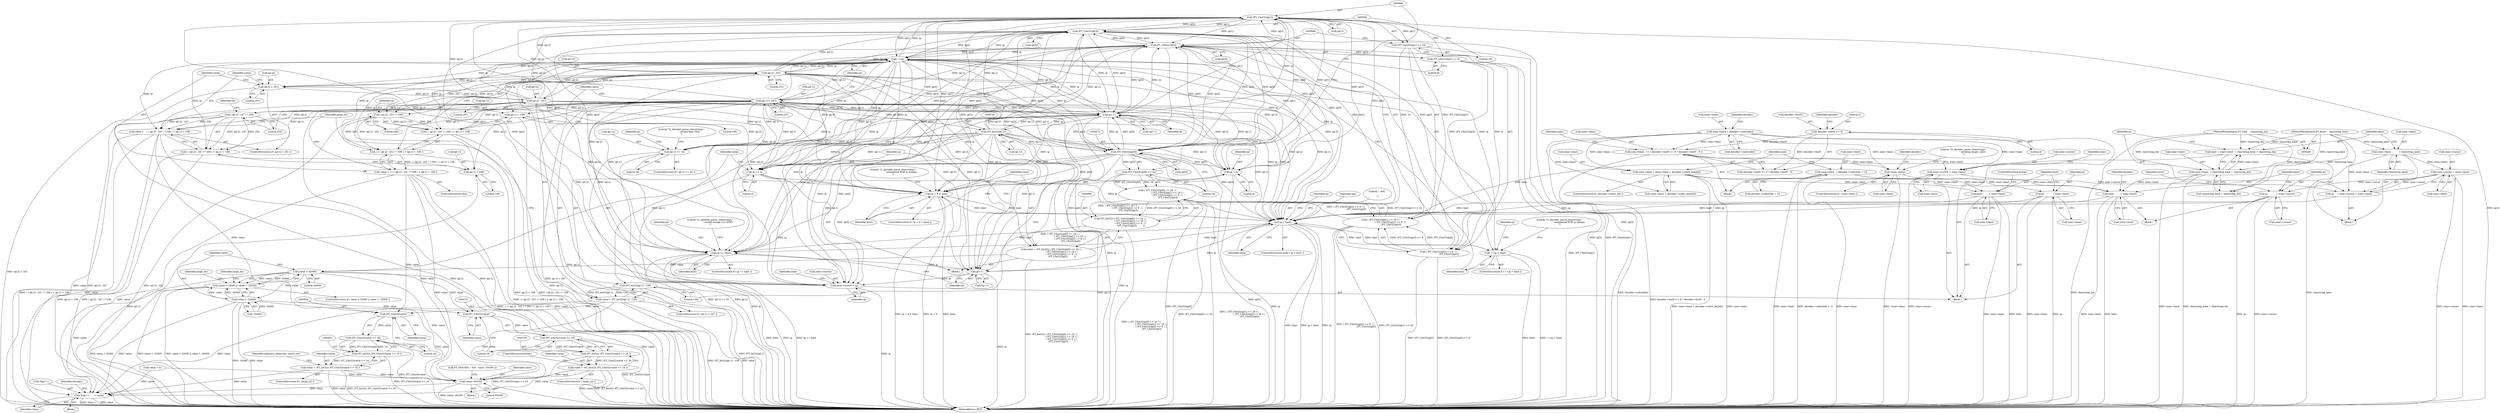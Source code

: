 digraph "0_savannah_f958c48ee431bef8d4d466b40c9cb2d4dbcb7791@array" {
"1000679" [label="(Call,(FT_UInt32)ip[1])"];
"1000693" [label="(Call,(FT_UInt32)ip[3])"];
"1000687" [label="(Call,(FT_UInt32)ip[2])"];
"1000802" [label="(Call,ip[-2] - 251)"];
"1000765" [label="(Call,++ip)"];
"1000679" [label="(Call,(FT_UInt32)ip[1])"];
"1000497" [label="(Call,ip++)"];
"1000783" [label="(Call,ip[-2] - 247)"];
"1000773" [label="(Call,ip[-2] < 251)"];
"1000671" [label="(Call,(FT_UInt32)ip[0])"];
"1000754" [label="(Call,(FT_Int32)ip[-1])"];
"1000745" [label="(Call,ip[-1] < 247)"];
"1000737" [label="(Call,ip[-1] >= 32)"];
"1000453" [label="(Call,ip < limit)"];
"1000596" [label="(Call,ip++)"];
"1000587" [label="(Call,ip >= limit)"];
"1000698" [label="(Call,ip += 4)"];
"1000417" [label="(Call,ip    = zone->cursor = zone->base)"];
"1000419" [label="(Call,zone->cursor = zone->base)"];
"1000403" [label="(Call,zone->base           = charstring_base)"];
"1000262" [label="(MethodParameterIn,FT_Byte*    charstring_base)"];
"1002322" [label="(Call,ip            = zone->base)"];
"1002309" [label="(Call,!zone->base)"];
"1002276" [label="(Call,zone->base  += ( decoder->lenIV >= 0 ? decoder->lenIV : 0 ))"];
"1002281" [label="(Call,decoder->lenIV >= 0)"];
"1002248" [label="(Call,zone->base = decoder->subrs[idx])"];
"1002372" [label="(Call,ip            = zone->cursor)"];
"1002301" [label="(Call,zone->cursor = zone->base)"];
"1000656" [label="(Call,ip + 4 > limit)"];
"1000408" [label="(Call,limit = zone->limit  = charstring_base + charstring_len)"];
"1000410" [label="(Call,zone->limit  = charstring_base + charstring_len)"];
"1000263" [label="(MethodParameterIn,FT_UInt     charstring_len)"];
"1000764" [label="(Call,++ip > limit)"];
"1002377" [label="(Call,limit         = zone->limit)"];
"1002290" [label="(Call,zone->limit  = decoder->subrs[idx + 1])"];
"1002261" [label="(Call,zone->limit = zone->base + decoder->subrs_len[idx])"];
"1002327" [label="(Call,limit         = zone->limit)"];
"1002241" [label="(Call,zone->cursor = ip)"];
"1000657" [label="(Call,ip + 4)"];
"1000670" [label="(Call,(FT_UInt32)ip[0] << 24)"];
"1000669" [label="(Call,( (FT_UInt32)ip[0] << 24 ) |\n                            ( (FT_UInt32)ip[1] << 16 ) |\n                            ( (FT_UInt32)ip[2] << 8  ) |\n                              (FT_UInt32)ip[3])"];
"1000667" [label="(Call,(FT_Int32)( ( (FT_UInt32)ip[0] << 24 ) |\n                            ( (FT_UInt32)ip[1] << 16 ) |\n                            ( (FT_UInt32)ip[2] << 8  ) |\n                              (FT_UInt32)ip[3]         ))"];
"1000665" [label="(Call,value = (FT_Int32)( ( (FT_UInt32)ip[0] << 24 ) |\n                            ( (FT_UInt32)ip[1] << 16 ) |\n                            ( (FT_UInt32)ip[2] << 8  ) |\n                              (FT_UInt32)ip[3]         ))"];
"1000703" [label="(Call,value > 32000)"];
"1000702" [label="(Call,value > 32000 || value < -32000)"];
"1000706" [label="(Call,value < -32000)"];
"1000730" [label="(Call,(FT_UInt32)value)"];
"1000729" [label="(Call,(FT_UInt32)value << 16)"];
"1000727" [label="(Call,(FT_Int32)( (FT_UInt32)value << 16 ))"];
"1000725" [label="(Call,value = (FT_Int32)( (FT_UInt32)value << 16 ))"];
"1000899" [label="(Call,value / 65536)"];
"1000902" [label="(Call,*top++       = value)"];
"1000678" [label="(Call,(FT_UInt32)ip[1] << 16)"];
"1000677" [label="(Call,( (FT_UInt32)ip[1] << 16 ) |\n                            ( (FT_UInt32)ip[2] << 8  ) |\n                              (FT_UInt32)ip[3])"];
"1000686" [label="(Call,(FT_UInt32)ip[2] << 8)"];
"1000685" [label="(Call,( (FT_UInt32)ip[2] << 8  ) |\n                              (FT_UInt32)ip[3])"];
"1000753" [label="(Call,(FT_Int32)ip[-1] - 139)"];
"1000751" [label="(Call,value = (FT_Int32)ip[-1] - 139)"];
"1000823" [label="(Call,(FT_UInt32)value)"];
"1000822" [label="(Call,(FT_UInt32)value << 16)"];
"1000820" [label="(Call,(FT_Int32)( (FT_UInt32)value << 16 ))"];
"1000818" [label="(Call,value = (FT_Int32)( (FT_UInt32)value << 16 ))"];
"1000779" [label="(Call,value =    ( ( ip[-2] - 247 ) * 256 ) + ip[-1] + 108)"];
"1000781" [label="(Call,( ( ip[-2] - 247 ) * 256 ) + ip[-1] + 108)"];
"1000790" [label="(Call,ip[-1] + 108)"];
"1000799" [label="(Call,-( ( ( ip[-2] - 251 ) * 256 ) + ip[-1] + 108 ))"];
"1000797" [label="(Call,value = -( ( ( ip[-2] - 251 ) * 256 ) + ip[-1] + 108 ))"];
"1000800" [label="(Call,( ( ip[-2] - 251 ) * 256 ) + ip[-1] + 108)"];
"1000809" [label="(Call,ip[-1] + 108)"];
"1000782" [label="(Call,( ip[-2] - 247 ) * 256)"];
"1000801" [label="(Call,( ip[-2] - 251 ) * 256)"];
"1002328" [label="(Identifier,limit)"];
"1002292" [label="(Identifier,zone)"];
"1000660" [label="(Identifier,limit)"];
"1002290" [label="(Call,zone->limit  = decoder->subrs[idx + 1])"];
"1000727" [label="(Call,(FT_Int32)( (FT_UInt32)value << 16 ))"];
"1000597" [label="(Identifier,ip)"];
"1000745" [label="(Call,ip[-1] < 247)"];
"1000744" [label="(ControlStructure,if ( ip[-1] < 247 ))"];
"1000420" [label="(Call,zone->cursor)"];
"1000706" [label="(Call,value < -32000)"];
"1000722" [label="(ControlStructure,if ( !large_int ))"];
"1000810" [label="(Call,ip[-1])"];
"1000685" [label="(Call,( (FT_UInt32)ip[2] << 8  ) |\n                              (FT_UInt32)ip[3])"];
"1000264" [label="(Block,)"];
"1000693" [label="(Call,(FT_UInt32)ip[3])"];
"1000780" [label="(Identifier,value)"];
"1000760" [label="(Literal,139)"];
"1000663" [label="(Literal,\"t1_decoder_parse_charstrings:\"\n                     \" unexpected EOF in integer\n\")"];
"1002275" [label="(Block,)"];
"1000754" [label="(Call,(FT_Int32)ip[-1])"];
"1000738" [label="(Call,ip[-1])"];
"1000417" [label="(Call,ip    = zone->cursor = zone->base)"];
"1000815" [label="(ControlStructure,if ( !large_int ))"];
"1000704" [label="(Identifier,value)"];
"1000689" [label="(Call,ip[2])"];
"1000498" [label="(Identifier,ip)"];
"1000782" [label="(Call,( ip[-2] - 247 ) * 256)"];
"1002285" [label="(Literal,0)"];
"1002241" [label="(Call,zone->cursor = ip)"];
"1002373" [label="(Identifier,ip)"];
"1000676" [label="(Literal,24)"];
"1000747" [label="(Identifier,ip)"];
"1000736" [label="(ControlStructure,if ( ip[-1] >= 32 ))"];
"1002374" [label="(Call,zone->cursor)"];
"1000900" [label="(Identifier,value)"];
"1002303" [label="(Identifier,zone)"];
"1000497" [label="(Call,ip++)"];
"1000876" [label="(Block,)"];
"1002329" [label="(Call,zone->limit)"];
"1000901" [label="(Literal,65536)"];
"1000818" [label="(Call,value = (FT_Int32)( (FT_UInt32)value << 16 ))"];
"1000404" [label="(Call,zone->base)"];
"1002249" [label="(Call,zone->base)"];
"1002384" [label="(Identifier,decoder)"];
"1000819" [label="(Identifier,value)"];
"1000751" [label="(Call,value = (FT_Int32)ip[-1] - 139)"];
"1000423" [label="(Call,zone->base)"];
"1000700" [label="(Literal,4)"];
"1000799" [label="(Call,-( ( ( ip[-2] - 251 ) * 256 ) + ip[-1] + 108 ))"];
"1000752" [label="(Identifier,value)"];
"1000679" [label="(Call,(FT_UInt32)ip[1])"];
"1000596" [label="(Call,ip++)"];
"1000732" [label="(Identifier,value)"];
"1000681" [label="(Call,ip[1])"];
"1000496" [label="(Call,*ip++)"];
"1002309" [label="(Call,!zone->base)"];
"1000734" [label="(ControlStructure,break;)"];
"1000669" [label="(Call,( (FT_UInt32)ip[0] << 24 ) |\n                            ( (FT_UInt32)ip[1] << 16 ) |\n                            ( (FT_UInt32)ip[2] << 8  ) |\n                              (FT_UInt32)ip[3])"];
"1000906" [label="(Identifier,value)"];
"1000756" [label="(Call,ip[-1])"];
"1000678" [label="(Call,(FT_UInt32)ip[1] << 16)"];
"1002530" [label="(MethodReturn,RET)"];
"1000671" [label="(Call,(FT_UInt32)ip[0])"];
"1000784" [label="(Call,ip[-2])"];
"1002302" [label="(Call,zone->cursor)"];
"1000592" [label="(Literal,\"t1_decoder_parse_charstrings:\"\n                     \" invalid escape (12+EOF)\n\")"];
"1000770" [label="(Literal,\"t1_decoder_parse_charstrings:\"\n                         \" unexpected EOF in integer\n\")"];
"1000788" [label="(Literal,247)"];
"1000811" [label="(Identifier,ip)"];
"1000726" [label="(Identifier,value)"];
"1000677" [label="(Call,( (FT_UInt32)ip[1] << 16 ) |\n                            ( (FT_UInt32)ip[2] << 8  ) |\n                              (FT_UInt32)ip[3])"];
"1000699" [label="(Identifier,ip)"];
"1000595" [label="(Call,*ip++)"];
"1000418" [label="(Identifier,ip)"];
"1002245" [label="(Identifier,ip)"];
"1000899" [label="(Call,value / 65536)"];
"1000909" [label="(Identifier,decoder)"];
"1002319" [label="(Identifier,decoder)"];
"1000419" [label="(Call,zone->cursor = zone->base)"];
"1000659" [label="(Literal,4)"];
"1000410" [label="(Call,zone->limit  = charstring_base + charstring_len)"];
"1000588" [label="(Identifier,ip)"];
"1000826" [label="(Literal,16)"];
"1002257" [label="(ControlStructure,if ( decoder->subrs_len ))"];
"1000792" [label="(Identifier,ip)"];
"1000692" [label="(Literal,8)"];
"1000764" [label="(Call,++ip > limit)"];
"1000831" [label="(Literal,\"t1_decoder_parse_charstrings:\"\n                     \" invalid byte (%d)\n\")"];
"1000733" [label="(Literal,16)"];
"1000774" [label="(Call,ip[-2])"];
"1000742" [label="(Literal,32)"];
"1000656" [label="(Call,ip + 4 > limit)"];
"1002291" [label="(Call,zone->limit)"];
"1002289" [label="(Literal,0)"];
"1002247" [label="(Identifier,zone)"];
"1000779" [label="(Call,value =    ( ( ip[-2] - 247 ) * 256 ) + ip[-1] + 108)"];
"1000427" [label="(Identifier,error)"];
"1002332" [label="(ControlStructure,break;)"];
"1000586" [label="(ControlStructure,if ( ip >= limit ))"];
"1002282" [label="(Call,decoder->lenIV)"];
"1000655" [label="(ControlStructure,if ( ip + 4 > limit ))"];
"1000705" [label="(Literal,32000)"];
"1000459" [label="(Identifier,top)"];
"1000903" [label="(Call,*top++)"];
"1000263" [label="(MethodParameterIn,FT_UInt     charstring_len)"];
"1002276" [label="(Call,zone->base  += ( decoder->lenIV >= 0 ? decoder->lenIV : 0 ))"];
"1000737" [label="(Call,ip[-1] >= 32)"];
"1002377" [label="(Call,limit         = zone->limit)"];
"1002311" [label="(Identifier,zone)"];
"1000452" [label="(ControlStructure,while ( ip < limit ))"];
"1000803" [label="(Call,ip[-2])"];
"1000409" [label="(Identifier,limit)"];
"1000455" [label="(Identifier,limit)"];
"1000795" [label="(Literal,108)"];
"1002181" [label="(Block,)"];
"1000499" [label="(Block,)"];
"1000902" [label="(Call,*top++       = value)"];
"1000823" [label="(Call,(FT_UInt32)value)"];
"1002262" [label="(Call,zone->limit)"];
"1000750" [label="(Literal,247)"];
"1000411" [label="(Call,zone->limit)"];
"1000730" [label="(Call,(FT_UInt32)value)"];
"1000809" [label="(Call,ip[-1] + 108)"];
"1002322" [label="(Call,ip            = zone->base)"];
"1000796" [label="(ControlStructure,else)"];
"1000695" [label="(Call,ip[3])"];
"1000746" [label="(Call,ip[-1])"];
"1002261" [label="(Call,zone->limit = zone->base + decoder->subrs_len[idx])"];
"1002379" [label="(Call,zone->limit)"];
"1000765" [label="(Call,++ip)"];
"1000790" [label="(Call,ip[-1] + 108)"];
"1000814" [label="(Literal,108)"];
"1001597" [label="(Block,)"];
"1002308" [label="(ControlStructure,if ( !zone->base ))"];
"1000773" [label="(Call,ip[-2] < 251)"];
"1000687" [label="(Call,(FT_UInt32)ip[2])"];
"1000587" [label="(Call,ip >= limit)"];
"1002252" [label="(Call,decoder->subrs[idx])"];
"1000666" [label="(Identifier,value)"];
"1000468" [label="(Call,value = 0)"];
"1000783" [label="(Call,ip[-2] - 247)"];
"1000658" [label="(Identifier,ip)"];
"1000407" [label="(Identifier,charstring_base)"];
"1000808" [label="(Literal,256)"];
"1002242" [label="(Call,zone->cursor)"];
"1000791" [label="(Call,ip[-1])"];
"1002372" [label="(Call,ip            = zone->cursor)"];
"1000667" [label="(Call,(FT_Int32)( ( (FT_UInt32)ip[0] << 24 ) |\n                            ( (FT_UInt32)ip[1] << 16 ) |\n                            ( (FT_UInt32)ip[2] << 8  ) |\n                              (FT_UInt32)ip[3]         ))"];
"1000817" [label="(Identifier,large_int)"];
"1000822" [label="(Call,(FT_UInt32)value << 16)"];
"1002310" [label="(Call,zone->base)"];
"1000665" [label="(Call,value = (FT_Int32)( ( (FT_UInt32)ip[0] << 24 ) |\n                            ( (FT_UInt32)ip[1] << 16 ) |\n                            ( (FT_UInt32)ip[2] << 8  ) |\n                              (FT_UInt32)ip[3]         ))"];
"1000767" [label="(Identifier,limit)"];
"1000725" [label="(Call,value = (FT_Int32)( (FT_UInt32)value << 16 ))"];
"1002323" [label="(Identifier,ip)"];
"1000896" [label="(Call,FT_TRACE4(( \" %d\", value / 65536 )))"];
"1000684" [label="(Literal,16)"];
"1000798" [label="(Identifier,value)"];
"1002327" [label="(Call,limit         = zone->limit)"];
"1002280" [label="(Call,decoder->lenIV >= 0 ? decoder->lenIV : 0)"];
"1000766" [label="(Identifier,ip)"];
"1000262" [label="(MethodParameterIn,FT_Byte*    charstring_base)"];
"1000414" [label="(Call,charstring_base + charstring_len)"];
"1000753" [label="(Call,(FT_Int32)ip[-1] - 139)"];
"1002287" [label="(Identifier,decoder)"];
"1002281" [label="(Call,decoder->lenIV >= 0)"];
"1002518" [label="(Literal,\"..end..\n\n\")"];
"1000801" [label="(Call,( ip[-2] - 251 ) * 256)"];
"1000703" [label="(Call,value > 32000)"];
"1000800" [label="(Call,( ( ip[-2] - 251 ) * 256 ) + ip[-1] + 108)"];
"1000670" [label="(Call,(FT_UInt32)ip[0] << 24)"];
"1000589" [label="(Identifier,limit)"];
"1002248" [label="(Call,zone->base = decoder->subrs[idx])"];
"1000454" [label="(Identifier,ip)"];
"1002265" [label="(Call,zone->base + decoder->subrs_len[idx])"];
"1000724" [label="(Identifier,large_int)"];
"1000897" [label="(Block,)"];
"1000807" [label="(Literal,251)"];
"1000708" [label="(Call,-32000)"];
"1000712" [label="(Identifier,large_int)"];
"1000825" [label="(Identifier,value)"];
"1000686" [label="(Call,(FT_UInt32)ip[2] << 8)"];
"1002259" [label="(Identifier,decoder)"];
"1000453" [label="(Call,ip < limit)"];
"1000839" [label="(Identifier,unknown_othersubr_result_cnt)"];
"1000408" [label="(Call,limit = zone->limit  = charstring_base + charstring_len)"];
"1000707" [label="(Identifier,value)"];
"1002294" [label="(Call,decoder->subrs[idx + 1])"];
"1000781" [label="(Call,( ( ip[-2] - 247 ) * 256 ) + ip[-1] + 108)"];
"1000775" [label="(Identifier,ip)"];
"1000772" [label="(ControlStructure,if ( ip[-2] < 251 ))"];
"1002378" [label="(Identifier,limit)"];
"1000763" [label="(ControlStructure,if ( ++ip > limit ))"];
"1000698" [label="(Call,ip += 4)"];
"1000802" [label="(Call,ip[-2] - 251)"];
"1000789" [label="(Literal,256)"];
"1002324" [label="(Call,zone->base)"];
"1000820" [label="(Call,(FT_Int32)( (FT_UInt32)value << 16 ))"];
"1000702" [label="(Call,value > 32000 || value < -32000)"];
"1002315" [label="(Literal,\"t1_decoder_parse_charstrings:\"\n                         \" invoking empty subrs\n\")"];
"1000701" [label="(ControlStructure,if ( value > 32000 || value < -32000 ))"];
"1000673" [label="(Call,ip[0])"];
"1002305" [label="(Call,zone->base)"];
"1002301" [label="(Call,zone->cursor = zone->base)"];
"1000657" [label="(Call,ip + 4)"];
"1000778" [label="(Literal,251)"];
"1000403" [label="(Call,zone->base           = charstring_base)"];
"1000797" [label="(Call,value = -( ( ( ip[-2] - 251 ) * 256 ) + ip[-1] + 108 ))"];
"1000729" [label="(Call,(FT_UInt32)value << 16)"];
"1002277" [label="(Call,zone->base)"];
"1000679" -> "1000678"  [label="AST: "];
"1000679" -> "1000681"  [label="CFG: "];
"1000680" -> "1000679"  [label="AST: "];
"1000681" -> "1000679"  [label="AST: "];
"1000684" -> "1000679"  [label="CFG: "];
"1000679" -> "1002530"  [label="DDG: ip[1]"];
"1000679" -> "1000453"  [label="DDG: ip[1]"];
"1000679" -> "1000497"  [label="DDG: ip[1]"];
"1000679" -> "1000587"  [label="DDG: ip[1]"];
"1000679" -> "1000596"  [label="DDG: ip[1]"];
"1000679" -> "1000656"  [label="DDG: ip[1]"];
"1000679" -> "1000657"  [label="DDG: ip[1]"];
"1000679" -> "1000671"  [label="DDG: ip[1]"];
"1000679" -> "1000678"  [label="DDG: ip[1]"];
"1000693" -> "1000679"  [label="DDG: ip[3]"];
"1000687" -> "1000679"  [label="DDG: ip[2]"];
"1000802" -> "1000679"  [label="DDG: ip[-2]"];
"1000497" -> "1000679"  [label="DDG: ip"];
"1000783" -> "1000679"  [label="DDG: ip[-2]"];
"1000671" -> "1000679"  [label="DDG: ip[0]"];
"1000754" -> "1000679"  [label="DDG: ip[-1]"];
"1000745" -> "1000679"  [label="DDG: ip[-1]"];
"1000765" -> "1000679"  [label="DDG: ip"];
"1000679" -> "1000687"  [label="DDG: ip[1]"];
"1000679" -> "1000693"  [label="DDG: ip[1]"];
"1000679" -> "1000698"  [label="DDG: ip[1]"];
"1000679" -> "1000765"  [label="DDG: ip[1]"];
"1000679" -> "1002241"  [label="DDG: ip[1]"];
"1000693" -> "1000685"  [label="AST: "];
"1000693" -> "1000695"  [label="CFG: "];
"1000694" -> "1000693"  [label="AST: "];
"1000695" -> "1000693"  [label="AST: "];
"1000685" -> "1000693"  [label="CFG: "];
"1000693" -> "1002530"  [label="DDG: ip[3]"];
"1000693" -> "1000453"  [label="DDG: ip[3]"];
"1000693" -> "1000497"  [label="DDG: ip[3]"];
"1000693" -> "1000587"  [label="DDG: ip[3]"];
"1000693" -> "1000596"  [label="DDG: ip[3]"];
"1000693" -> "1000656"  [label="DDG: ip[3]"];
"1000693" -> "1000657"  [label="DDG: ip[3]"];
"1000693" -> "1000671"  [label="DDG: ip[3]"];
"1000693" -> "1000687"  [label="DDG: ip[3]"];
"1000693" -> "1000685"  [label="DDG: ip[3]"];
"1000687" -> "1000693"  [label="DDG: ip[2]"];
"1000802" -> "1000693"  [label="DDG: ip[-2]"];
"1000497" -> "1000693"  [label="DDG: ip"];
"1000783" -> "1000693"  [label="DDG: ip[-2]"];
"1000671" -> "1000693"  [label="DDG: ip[0]"];
"1000754" -> "1000693"  [label="DDG: ip[-1]"];
"1000745" -> "1000693"  [label="DDG: ip[-1]"];
"1000765" -> "1000693"  [label="DDG: ip"];
"1000693" -> "1000698"  [label="DDG: ip[3]"];
"1000693" -> "1000765"  [label="DDG: ip[3]"];
"1000693" -> "1002241"  [label="DDG: ip[3]"];
"1000687" -> "1000686"  [label="AST: "];
"1000687" -> "1000689"  [label="CFG: "];
"1000688" -> "1000687"  [label="AST: "];
"1000689" -> "1000687"  [label="AST: "];
"1000692" -> "1000687"  [label="CFG: "];
"1000687" -> "1002530"  [label="DDG: ip[2]"];
"1000687" -> "1000453"  [label="DDG: ip[2]"];
"1000687" -> "1000497"  [label="DDG: ip[2]"];
"1000687" -> "1000587"  [label="DDG: ip[2]"];
"1000687" -> "1000596"  [label="DDG: ip[2]"];
"1000687" -> "1000656"  [label="DDG: ip[2]"];
"1000687" -> "1000657"  [label="DDG: ip[2]"];
"1000687" -> "1000671"  [label="DDG: ip[2]"];
"1000687" -> "1000686"  [label="DDG: ip[2]"];
"1000802" -> "1000687"  [label="DDG: ip[-2]"];
"1000497" -> "1000687"  [label="DDG: ip"];
"1000783" -> "1000687"  [label="DDG: ip[-2]"];
"1000671" -> "1000687"  [label="DDG: ip[0]"];
"1000754" -> "1000687"  [label="DDG: ip[-1]"];
"1000745" -> "1000687"  [label="DDG: ip[-1]"];
"1000765" -> "1000687"  [label="DDG: ip"];
"1000687" -> "1000698"  [label="DDG: ip[2]"];
"1000687" -> "1000765"  [label="DDG: ip[2]"];
"1000687" -> "1002241"  [label="DDG: ip[2]"];
"1000802" -> "1000801"  [label="AST: "];
"1000802" -> "1000807"  [label="CFG: "];
"1000803" -> "1000802"  [label="AST: "];
"1000807" -> "1000802"  [label="AST: "];
"1000808" -> "1000802"  [label="CFG: "];
"1000802" -> "1002530"  [label="DDG: ip[-2]"];
"1000802" -> "1000453"  [label="DDG: ip[-2]"];
"1000802" -> "1000497"  [label="DDG: ip[-2]"];
"1000802" -> "1000587"  [label="DDG: ip[-2]"];
"1000802" -> "1000596"  [label="DDG: ip[-2]"];
"1000802" -> "1000656"  [label="DDG: ip[-2]"];
"1000802" -> "1000657"  [label="DDG: ip[-2]"];
"1000802" -> "1000671"  [label="DDG: ip[-2]"];
"1000802" -> "1000698"  [label="DDG: ip[-2]"];
"1000802" -> "1000765"  [label="DDG: ip[-2]"];
"1000802" -> "1000773"  [label="DDG: ip[-2]"];
"1000802" -> "1000801"  [label="DDG: ip[-2]"];
"1000802" -> "1000801"  [label="DDG: 251"];
"1000765" -> "1000802"  [label="DDG: ip"];
"1000773" -> "1000802"  [label="DDG: ip[-2]"];
"1000802" -> "1002241"  [label="DDG: ip[-2]"];
"1000765" -> "1000764"  [label="AST: "];
"1000765" -> "1000766"  [label="CFG: "];
"1000766" -> "1000765"  [label="AST: "];
"1000767" -> "1000765"  [label="CFG: "];
"1000765" -> "1002530"  [label="DDG: ip"];
"1000765" -> "1000453"  [label="DDG: ip"];
"1000765" -> "1000497"  [label="DDG: ip"];
"1000765" -> "1000587"  [label="DDG: ip"];
"1000765" -> "1000596"  [label="DDG: ip"];
"1000765" -> "1000656"  [label="DDG: ip"];
"1000765" -> "1000657"  [label="DDG: ip"];
"1000765" -> "1000671"  [label="DDG: ip"];
"1000765" -> "1000698"  [label="DDG: ip"];
"1000765" -> "1000737"  [label="DDG: ip"];
"1000765" -> "1000764"  [label="DDG: ip"];
"1000497" -> "1000765"  [label="DDG: ip"];
"1000671" -> "1000765"  [label="DDG: ip[0]"];
"1000745" -> "1000765"  [label="DDG: ip[-1]"];
"1000783" -> "1000765"  [label="DDG: ip[-2]"];
"1000765" -> "1000773"  [label="DDG: ip"];
"1000765" -> "1000779"  [label="DDG: ip"];
"1000765" -> "1000783"  [label="DDG: ip"];
"1000765" -> "1000781"  [label="DDG: ip"];
"1000765" -> "1000790"  [label="DDG: ip"];
"1000765" -> "1000799"  [label="DDG: ip"];
"1000765" -> "1000800"  [label="DDG: ip"];
"1000765" -> "1000809"  [label="DDG: ip"];
"1000765" -> "1002241"  [label="DDG: ip"];
"1000497" -> "1000496"  [label="AST: "];
"1000497" -> "1000498"  [label="CFG: "];
"1000498" -> "1000497"  [label="AST: "];
"1000496" -> "1000497"  [label="CFG: "];
"1000497" -> "1002530"  [label="DDG: ip"];
"1000497" -> "1000453"  [label="DDG: ip"];
"1000783" -> "1000497"  [label="DDG: ip[-2]"];
"1000671" -> "1000497"  [label="DDG: ip[0]"];
"1000754" -> "1000497"  [label="DDG: ip[-1]"];
"1000453" -> "1000497"  [label="DDG: ip"];
"1000745" -> "1000497"  [label="DDG: ip[-1]"];
"1000497" -> "1000587"  [label="DDG: ip"];
"1000497" -> "1000656"  [label="DDG: ip"];
"1000497" -> "1000657"  [label="DDG: ip"];
"1000497" -> "1000671"  [label="DDG: ip"];
"1000497" -> "1000698"  [label="DDG: ip"];
"1000497" -> "1000737"  [label="DDG: ip"];
"1000497" -> "1000745"  [label="DDG: ip"];
"1000497" -> "1000754"  [label="DDG: ip"];
"1000497" -> "1002241"  [label="DDG: ip"];
"1000783" -> "1000782"  [label="AST: "];
"1000783" -> "1000788"  [label="CFG: "];
"1000784" -> "1000783"  [label="AST: "];
"1000788" -> "1000783"  [label="AST: "];
"1000789" -> "1000783"  [label="CFG: "];
"1000783" -> "1002530"  [label="DDG: ip[-2]"];
"1000783" -> "1000453"  [label="DDG: ip[-2]"];
"1000783" -> "1000587"  [label="DDG: ip[-2]"];
"1000783" -> "1000596"  [label="DDG: ip[-2]"];
"1000783" -> "1000656"  [label="DDG: ip[-2]"];
"1000783" -> "1000657"  [label="DDG: ip[-2]"];
"1000783" -> "1000671"  [label="DDG: ip[-2]"];
"1000783" -> "1000698"  [label="DDG: ip[-2]"];
"1000783" -> "1000773"  [label="DDG: ip[-2]"];
"1000783" -> "1000782"  [label="DDG: ip[-2]"];
"1000783" -> "1000782"  [label="DDG: 247"];
"1000773" -> "1000783"  [label="DDG: ip[-2]"];
"1000783" -> "1002241"  [label="DDG: ip[-2]"];
"1000773" -> "1000772"  [label="AST: "];
"1000773" -> "1000778"  [label="CFG: "];
"1000774" -> "1000773"  [label="AST: "];
"1000778" -> "1000773"  [label="AST: "];
"1000780" -> "1000773"  [label="CFG: "];
"1000798" -> "1000773"  [label="CFG: "];
"1000773" -> "1002530"  [label="DDG: ip[-2] < 251"];
"1000671" -> "1000670"  [label="AST: "];
"1000671" -> "1000673"  [label="CFG: "];
"1000672" -> "1000671"  [label="AST: "];
"1000673" -> "1000671"  [label="AST: "];
"1000676" -> "1000671"  [label="CFG: "];
"1000671" -> "1002530"  [label="DDG: ip[0]"];
"1000671" -> "1000453"  [label="DDG: ip[0]"];
"1000671" -> "1000587"  [label="DDG: ip[0]"];
"1000671" -> "1000596"  [label="DDG: ip[0]"];
"1000671" -> "1000656"  [label="DDG: ip[0]"];
"1000671" -> "1000657"  [label="DDG: ip[0]"];
"1000671" -> "1000670"  [label="DDG: ip[0]"];
"1000754" -> "1000671"  [label="DDG: ip[-1]"];
"1000745" -> "1000671"  [label="DDG: ip[-1]"];
"1000671" -> "1000698"  [label="DDG: ip[0]"];
"1000671" -> "1002241"  [label="DDG: ip[0]"];
"1000754" -> "1000753"  [label="AST: "];
"1000754" -> "1000756"  [label="CFG: "];
"1000755" -> "1000754"  [label="AST: "];
"1000756" -> "1000754"  [label="AST: "];
"1000760" -> "1000754"  [label="CFG: "];
"1000754" -> "1002530"  [label="DDG: ip[-1]"];
"1000754" -> "1000453"  [label="DDG: ip[-1]"];
"1000754" -> "1000587"  [label="DDG: ip[-1]"];
"1000754" -> "1000596"  [label="DDG: ip[-1]"];
"1000754" -> "1000656"  [label="DDG: ip[-1]"];
"1000754" -> "1000657"  [label="DDG: ip[-1]"];
"1000754" -> "1000698"  [label="DDG: ip[-1]"];
"1000754" -> "1000737"  [label="DDG: ip[-1]"];
"1000754" -> "1000753"  [label="DDG: ip[-1]"];
"1000745" -> "1000754"  [label="DDG: ip[-1]"];
"1000754" -> "1002241"  [label="DDG: ip[-1]"];
"1000745" -> "1000744"  [label="AST: "];
"1000745" -> "1000750"  [label="CFG: "];
"1000746" -> "1000745"  [label="AST: "];
"1000750" -> "1000745"  [label="AST: "];
"1000752" -> "1000745"  [label="CFG: "];
"1000766" -> "1000745"  [label="CFG: "];
"1000745" -> "1002530"  [label="DDG: ip[-1] < 247"];
"1000745" -> "1002530"  [label="DDG: ip[-1]"];
"1000745" -> "1000453"  [label="DDG: ip[-1]"];
"1000745" -> "1000587"  [label="DDG: ip[-1]"];
"1000745" -> "1000596"  [label="DDG: ip[-1]"];
"1000745" -> "1000656"  [label="DDG: ip[-1]"];
"1000745" -> "1000657"  [label="DDG: ip[-1]"];
"1000745" -> "1000698"  [label="DDG: ip[-1]"];
"1000745" -> "1000737"  [label="DDG: ip[-1]"];
"1000737" -> "1000745"  [label="DDG: ip[-1]"];
"1000745" -> "1000779"  [label="DDG: ip[-1]"];
"1000745" -> "1000781"  [label="DDG: ip[-1]"];
"1000745" -> "1000790"  [label="DDG: ip[-1]"];
"1000745" -> "1000799"  [label="DDG: ip[-1]"];
"1000745" -> "1000800"  [label="DDG: ip[-1]"];
"1000745" -> "1000809"  [label="DDG: ip[-1]"];
"1000745" -> "1002241"  [label="DDG: ip[-1]"];
"1000737" -> "1000736"  [label="AST: "];
"1000737" -> "1000742"  [label="CFG: "];
"1000738" -> "1000737"  [label="AST: "];
"1000742" -> "1000737"  [label="AST: "];
"1000747" -> "1000737"  [label="CFG: "];
"1000831" -> "1000737"  [label="CFG: "];
"1000737" -> "1002530"  [label="DDG: ip[-1]"];
"1000737" -> "1002530"  [label="DDG: ip[-1] >= 32"];
"1000453" -> "1000452"  [label="AST: "];
"1000453" -> "1000455"  [label="CFG: "];
"1000454" -> "1000453"  [label="AST: "];
"1000455" -> "1000453"  [label="AST: "];
"1000459" -> "1000453"  [label="CFG: "];
"1002518" -> "1000453"  [label="CFG: "];
"1000453" -> "1002530"  [label="DDG: limit"];
"1000453" -> "1002530"  [label="DDG: ip < limit"];
"1000453" -> "1002530"  [label="DDG: ip"];
"1000596" -> "1000453"  [label="DDG: ip"];
"1000698" -> "1000453"  [label="DDG: ip"];
"1000417" -> "1000453"  [label="DDG: ip"];
"1002322" -> "1000453"  [label="DDG: ip"];
"1002372" -> "1000453"  [label="DDG: ip"];
"1000587" -> "1000453"  [label="DDG: limit"];
"1000656" -> "1000453"  [label="DDG: limit"];
"1000408" -> "1000453"  [label="DDG: limit"];
"1000764" -> "1000453"  [label="DDG: limit"];
"1002377" -> "1000453"  [label="DDG: limit"];
"1002327" -> "1000453"  [label="DDG: limit"];
"1000453" -> "1000587"  [label="DDG: limit"];
"1000453" -> "1000656"  [label="DDG: limit"];
"1000453" -> "1000764"  [label="DDG: limit"];
"1000596" -> "1000595"  [label="AST: "];
"1000596" -> "1000597"  [label="CFG: "];
"1000597" -> "1000596"  [label="AST: "];
"1000595" -> "1000596"  [label="CFG: "];
"1000596" -> "1002530"  [label="DDG: ip"];
"1000587" -> "1000596"  [label="DDG: ip"];
"1000596" -> "1002241"  [label="DDG: ip"];
"1000587" -> "1000586"  [label="AST: "];
"1000587" -> "1000589"  [label="CFG: "];
"1000588" -> "1000587"  [label="AST: "];
"1000589" -> "1000587"  [label="AST: "];
"1000592" -> "1000587"  [label="CFG: "];
"1000597" -> "1000587"  [label="CFG: "];
"1000587" -> "1002530"  [label="DDG: limit"];
"1000587" -> "1002530"  [label="DDG: ip"];
"1000587" -> "1002530"  [label="DDG: ip >= limit"];
"1000698" -> "1000499"  [label="AST: "];
"1000698" -> "1000700"  [label="CFG: "];
"1000699" -> "1000698"  [label="AST: "];
"1000700" -> "1000698"  [label="AST: "];
"1000704" -> "1000698"  [label="CFG: "];
"1000698" -> "1002530"  [label="DDG: ip"];
"1000698" -> "1002241"  [label="DDG: ip"];
"1000417" -> "1000264"  [label="AST: "];
"1000417" -> "1000419"  [label="CFG: "];
"1000418" -> "1000417"  [label="AST: "];
"1000419" -> "1000417"  [label="AST: "];
"1000427" -> "1000417"  [label="CFG: "];
"1000419" -> "1000417"  [label="DDG: zone->cursor"];
"1000403" -> "1000417"  [label="DDG: zone->base"];
"1000419" -> "1000423"  [label="CFG: "];
"1000420" -> "1000419"  [label="AST: "];
"1000423" -> "1000419"  [label="AST: "];
"1000419" -> "1002530"  [label="DDG: zone->cursor"];
"1000419" -> "1002530"  [label="DDG: zone->base"];
"1000403" -> "1000419"  [label="DDG: zone->base"];
"1000419" -> "1002372"  [label="DDG: zone->cursor"];
"1000403" -> "1000264"  [label="AST: "];
"1000403" -> "1000407"  [label="CFG: "];
"1000404" -> "1000403"  [label="AST: "];
"1000407" -> "1000403"  [label="AST: "];
"1000409" -> "1000403"  [label="CFG: "];
"1000262" -> "1000403"  [label="DDG: charstring_base"];
"1000262" -> "1000260"  [label="AST: "];
"1000262" -> "1002530"  [label="DDG: charstring_base"];
"1000262" -> "1000408"  [label="DDG: charstring_base"];
"1000262" -> "1000410"  [label="DDG: charstring_base"];
"1000262" -> "1000414"  [label="DDG: charstring_base"];
"1002322" -> "1002181"  [label="AST: "];
"1002322" -> "1002324"  [label="CFG: "];
"1002323" -> "1002322"  [label="AST: "];
"1002324" -> "1002322"  [label="AST: "];
"1002328" -> "1002322"  [label="CFG: "];
"1002322" -> "1002530"  [label="DDG: zone->base"];
"1002322" -> "1002530"  [label="DDG: ip"];
"1002309" -> "1002322"  [label="DDG: zone->base"];
"1002309" -> "1002308"  [label="AST: "];
"1002309" -> "1002310"  [label="CFG: "];
"1002310" -> "1002309"  [label="AST: "];
"1002315" -> "1002309"  [label="CFG: "];
"1002319" -> "1002309"  [label="CFG: "];
"1002309" -> "1002530"  [label="DDG: !zone->base"];
"1002309" -> "1002530"  [label="DDG: zone->base"];
"1002276" -> "1002309"  [label="DDG: zone->base"];
"1002248" -> "1002309"  [label="DDG: zone->base"];
"1002276" -> "1002275"  [label="AST: "];
"1002276" -> "1002280"  [label="CFG: "];
"1002277" -> "1002276"  [label="AST: "];
"1002280" -> "1002276"  [label="AST: "];
"1002292" -> "1002276"  [label="CFG: "];
"1002276" -> "1002530"  [label="DDG: decoder->lenIV >= 0 ? decoder->lenIV : 0"];
"1002281" -> "1002276"  [label="DDG: decoder->lenIV"];
"1002248" -> "1002276"  [label="DDG: zone->base"];
"1002276" -> "1002301"  [label="DDG: zone->base"];
"1002281" -> "1002280"  [label="AST: "];
"1002281" -> "1002285"  [label="CFG: "];
"1002282" -> "1002281"  [label="AST: "];
"1002285" -> "1002281"  [label="AST: "];
"1002287" -> "1002281"  [label="CFG: "];
"1002289" -> "1002281"  [label="CFG: "];
"1002281" -> "1002280"  [label="DDG: decoder->lenIV"];
"1002248" -> "1002181"  [label="AST: "];
"1002248" -> "1002252"  [label="CFG: "];
"1002249" -> "1002248"  [label="AST: "];
"1002252" -> "1002248"  [label="AST: "];
"1002259" -> "1002248"  [label="CFG: "];
"1002248" -> "1002530"  [label="DDG: decoder->subrs[idx]"];
"1002248" -> "1002261"  [label="DDG: zone->base"];
"1002248" -> "1002265"  [label="DDG: zone->base"];
"1002248" -> "1002301"  [label="DDG: zone->base"];
"1002372" -> "1001597"  [label="AST: "];
"1002372" -> "1002374"  [label="CFG: "];
"1002373" -> "1002372"  [label="AST: "];
"1002374" -> "1002372"  [label="AST: "];
"1002378" -> "1002372"  [label="CFG: "];
"1002372" -> "1002530"  [label="DDG: ip"];
"1002372" -> "1002530"  [label="DDG: zone->cursor"];
"1002301" -> "1002372"  [label="DDG: zone->cursor"];
"1002301" -> "1002181"  [label="AST: "];
"1002301" -> "1002305"  [label="CFG: "];
"1002302" -> "1002301"  [label="AST: "];
"1002305" -> "1002301"  [label="AST: "];
"1002311" -> "1002301"  [label="CFG: "];
"1002301" -> "1002530"  [label="DDG: zone->cursor"];
"1000656" -> "1000655"  [label="AST: "];
"1000656" -> "1000660"  [label="CFG: "];
"1000657" -> "1000656"  [label="AST: "];
"1000660" -> "1000656"  [label="AST: "];
"1000663" -> "1000656"  [label="CFG: "];
"1000666" -> "1000656"  [label="CFG: "];
"1000656" -> "1002530"  [label="DDG: ip + 4 > limit"];
"1000656" -> "1002530"  [label="DDG: limit"];
"1000656" -> "1002530"  [label="DDG: ip + 4"];
"1000408" -> "1000264"  [label="AST: "];
"1000408" -> "1000410"  [label="CFG: "];
"1000409" -> "1000408"  [label="AST: "];
"1000410" -> "1000408"  [label="AST: "];
"1000418" -> "1000408"  [label="CFG: "];
"1000410" -> "1000408"  [label="DDG: zone->limit"];
"1000263" -> "1000408"  [label="DDG: charstring_len"];
"1000410" -> "1000414"  [label="CFG: "];
"1000411" -> "1000410"  [label="AST: "];
"1000414" -> "1000410"  [label="AST: "];
"1000410" -> "1002530"  [label="DDG: zone->limit"];
"1000410" -> "1002530"  [label="DDG: charstring_base + charstring_len"];
"1000263" -> "1000410"  [label="DDG: charstring_len"];
"1000410" -> "1002377"  [label="DDG: zone->limit"];
"1000263" -> "1000260"  [label="AST: "];
"1000263" -> "1002530"  [label="DDG: charstring_len"];
"1000263" -> "1000414"  [label="DDG: charstring_len"];
"1000764" -> "1000763"  [label="AST: "];
"1000764" -> "1000767"  [label="CFG: "];
"1000767" -> "1000764"  [label="AST: "];
"1000770" -> "1000764"  [label="CFG: "];
"1000775" -> "1000764"  [label="CFG: "];
"1000764" -> "1002530"  [label="DDG: limit"];
"1000764" -> "1002530"  [label="DDG: ++ip > limit"];
"1002377" -> "1001597"  [label="AST: "];
"1002377" -> "1002379"  [label="CFG: "];
"1002378" -> "1002377"  [label="AST: "];
"1002379" -> "1002377"  [label="AST: "];
"1002384" -> "1002377"  [label="CFG: "];
"1002377" -> "1002530"  [label="DDG: zone->limit"];
"1002377" -> "1002530"  [label="DDG: limit"];
"1002290" -> "1002377"  [label="DDG: zone->limit"];
"1002261" -> "1002377"  [label="DDG: zone->limit"];
"1002290" -> "1002275"  [label="AST: "];
"1002290" -> "1002294"  [label="CFG: "];
"1002291" -> "1002290"  [label="AST: "];
"1002294" -> "1002290"  [label="AST: "];
"1002303" -> "1002290"  [label="CFG: "];
"1002290" -> "1002530"  [label="DDG: decoder->subrs[idx + 1]"];
"1002290" -> "1002530"  [label="DDG: zone->limit"];
"1002290" -> "1002327"  [label="DDG: zone->limit"];
"1002261" -> "1002257"  [label="AST: "];
"1002261" -> "1002265"  [label="CFG: "];
"1002262" -> "1002261"  [label="AST: "];
"1002265" -> "1002261"  [label="AST: "];
"1002303" -> "1002261"  [label="CFG: "];
"1002261" -> "1002530"  [label="DDG: zone->base + decoder->subrs_len[idx]"];
"1002261" -> "1002530"  [label="DDG: zone->limit"];
"1002261" -> "1002327"  [label="DDG: zone->limit"];
"1002327" -> "1002181"  [label="AST: "];
"1002327" -> "1002329"  [label="CFG: "];
"1002328" -> "1002327"  [label="AST: "];
"1002329" -> "1002327"  [label="AST: "];
"1002332" -> "1002327"  [label="CFG: "];
"1002327" -> "1002530"  [label="DDG: zone->limit"];
"1002327" -> "1002530"  [label="DDG: limit"];
"1002241" -> "1002181"  [label="AST: "];
"1002241" -> "1002245"  [label="CFG: "];
"1002242" -> "1002241"  [label="AST: "];
"1002245" -> "1002241"  [label="AST: "];
"1002247" -> "1002241"  [label="CFG: "];
"1002241" -> "1002530"  [label="DDG: ip"];
"1000657" -> "1000659"  [label="CFG: "];
"1000658" -> "1000657"  [label="AST: "];
"1000659" -> "1000657"  [label="AST: "];
"1000660" -> "1000657"  [label="CFG: "];
"1000657" -> "1002530"  [label="DDG: ip"];
"1000670" -> "1000669"  [label="AST: "];
"1000670" -> "1000676"  [label="CFG: "];
"1000676" -> "1000670"  [label="AST: "];
"1000680" -> "1000670"  [label="CFG: "];
"1000670" -> "1002530"  [label="DDG: (FT_UInt32)ip[0]"];
"1000670" -> "1000669"  [label="DDG: (FT_UInt32)ip[0]"];
"1000670" -> "1000669"  [label="DDG: 24"];
"1000669" -> "1000667"  [label="AST: "];
"1000669" -> "1000677"  [label="CFG: "];
"1000677" -> "1000669"  [label="AST: "];
"1000667" -> "1000669"  [label="CFG: "];
"1000669" -> "1002530"  [label="DDG: ( (FT_UInt32)ip[1] << 16 ) |\n                            ( (FT_UInt32)ip[2] << 8  ) |\n                              (FT_UInt32)ip[3]"];
"1000669" -> "1002530"  [label="DDG: (FT_UInt32)ip[0] << 24"];
"1000669" -> "1000667"  [label="DDG: (FT_UInt32)ip[0] << 24"];
"1000669" -> "1000667"  [label="DDG: ( (FT_UInt32)ip[1] << 16 ) |\n                            ( (FT_UInt32)ip[2] << 8  ) |\n                              (FT_UInt32)ip[3]"];
"1000677" -> "1000669"  [label="DDG: (FT_UInt32)ip[1] << 16"];
"1000677" -> "1000669"  [label="DDG: ( (FT_UInt32)ip[2] << 8  ) |\n                              (FT_UInt32)ip[3]"];
"1000667" -> "1000665"  [label="AST: "];
"1000668" -> "1000667"  [label="AST: "];
"1000665" -> "1000667"  [label="CFG: "];
"1000667" -> "1002530"  [label="DDG: ( (FT_UInt32)ip[0] << 24 ) |\n                            ( (FT_UInt32)ip[1] << 16 ) |\n                            ( (FT_UInt32)ip[2] << 8  ) |\n                              (FT_UInt32)ip[3]"];
"1000667" -> "1000665"  [label="DDG: ( (FT_UInt32)ip[0] << 24 ) |\n                            ( (FT_UInt32)ip[1] << 16 ) |\n                            ( (FT_UInt32)ip[2] << 8  ) |\n                              (FT_UInt32)ip[3]"];
"1000665" -> "1000499"  [label="AST: "];
"1000666" -> "1000665"  [label="AST: "];
"1000699" -> "1000665"  [label="CFG: "];
"1000665" -> "1002530"  [label="DDG: (FT_Int32)( ( (FT_UInt32)ip[0] << 24 ) |\n                            ( (FT_UInt32)ip[1] << 16 ) |\n                            ( (FT_UInt32)ip[2] << 8  ) |\n                              (FT_UInt32)ip[3]         )"];
"1000665" -> "1000703"  [label="DDG: value"];
"1000703" -> "1000702"  [label="AST: "];
"1000703" -> "1000705"  [label="CFG: "];
"1000704" -> "1000703"  [label="AST: "];
"1000705" -> "1000703"  [label="AST: "];
"1000707" -> "1000703"  [label="CFG: "];
"1000702" -> "1000703"  [label="CFG: "];
"1000703" -> "1002530"  [label="DDG: value"];
"1000703" -> "1000702"  [label="DDG: value"];
"1000703" -> "1000702"  [label="DDG: 32000"];
"1000703" -> "1000706"  [label="DDG: value"];
"1000703" -> "1000730"  [label="DDG: value"];
"1000703" -> "1000899"  [label="DDG: value"];
"1000703" -> "1000902"  [label="DDG: value"];
"1000702" -> "1000701"  [label="AST: "];
"1000702" -> "1000706"  [label="CFG: "];
"1000706" -> "1000702"  [label="AST: "];
"1000712" -> "1000702"  [label="CFG: "];
"1000724" -> "1000702"  [label="CFG: "];
"1000702" -> "1002530"  [label="DDG: value < -32000"];
"1000702" -> "1002530"  [label="DDG: value > 32000 || value < -32000"];
"1000702" -> "1002530"  [label="DDG: value > 32000"];
"1000706" -> "1000702"  [label="DDG: value"];
"1000706" -> "1000702"  [label="DDG: -32000"];
"1000706" -> "1000708"  [label="CFG: "];
"1000707" -> "1000706"  [label="AST: "];
"1000708" -> "1000706"  [label="AST: "];
"1000706" -> "1002530"  [label="DDG: -32000"];
"1000706" -> "1002530"  [label="DDG: value"];
"1000708" -> "1000706"  [label="DDG: 32000"];
"1000706" -> "1000730"  [label="DDG: value"];
"1000706" -> "1000899"  [label="DDG: value"];
"1000706" -> "1000902"  [label="DDG: value"];
"1000730" -> "1000729"  [label="AST: "];
"1000730" -> "1000732"  [label="CFG: "];
"1000731" -> "1000730"  [label="AST: "];
"1000732" -> "1000730"  [label="AST: "];
"1000733" -> "1000730"  [label="CFG: "];
"1000730" -> "1000729"  [label="DDG: value"];
"1000729" -> "1000727"  [label="AST: "];
"1000729" -> "1000733"  [label="CFG: "];
"1000733" -> "1000729"  [label="AST: "];
"1000727" -> "1000729"  [label="CFG: "];
"1000729" -> "1002530"  [label="DDG: (FT_UInt32)value"];
"1000729" -> "1000727"  [label="DDG: (FT_UInt32)value"];
"1000729" -> "1000727"  [label="DDG: 16"];
"1000727" -> "1000725"  [label="AST: "];
"1000728" -> "1000727"  [label="AST: "];
"1000725" -> "1000727"  [label="CFG: "];
"1000727" -> "1002530"  [label="DDG: (FT_UInt32)value << 16"];
"1000727" -> "1000725"  [label="DDG: (FT_UInt32)value << 16"];
"1000725" -> "1000722"  [label="AST: "];
"1000726" -> "1000725"  [label="AST: "];
"1000734" -> "1000725"  [label="CFG: "];
"1000725" -> "1002530"  [label="DDG: (FT_Int32)( (FT_UInt32)value << 16 )"];
"1000725" -> "1002530"  [label="DDG: value"];
"1000725" -> "1000899"  [label="DDG: value"];
"1000725" -> "1000902"  [label="DDG: value"];
"1000899" -> "1000897"  [label="AST: "];
"1000899" -> "1000901"  [label="CFG: "];
"1000900" -> "1000899"  [label="AST: "];
"1000901" -> "1000899"  [label="AST: "];
"1000896" -> "1000899"  [label="CFG: "];
"1000899" -> "1002530"  [label="DDG: value / 65536"];
"1000779" -> "1000899"  [label="DDG: value"];
"1000468" -> "1000899"  [label="DDG: value"];
"1000751" -> "1000899"  [label="DDG: value"];
"1000818" -> "1000899"  [label="DDG: value"];
"1000797" -> "1000899"  [label="DDG: value"];
"1000899" -> "1000902"  [label="DDG: value"];
"1000902" -> "1000876"  [label="AST: "];
"1000902" -> "1000906"  [label="CFG: "];
"1000903" -> "1000902"  [label="AST: "];
"1000906" -> "1000902"  [label="AST: "];
"1000909" -> "1000902"  [label="CFG: "];
"1000902" -> "1002530"  [label="DDG: value"];
"1000902" -> "1002530"  [label="DDG: *top++"];
"1000779" -> "1000902"  [label="DDG: value"];
"1000468" -> "1000902"  [label="DDG: value"];
"1000751" -> "1000902"  [label="DDG: value"];
"1000818" -> "1000902"  [label="DDG: value"];
"1000797" -> "1000902"  [label="DDG: value"];
"1000678" -> "1000677"  [label="AST: "];
"1000678" -> "1000684"  [label="CFG: "];
"1000684" -> "1000678"  [label="AST: "];
"1000688" -> "1000678"  [label="CFG: "];
"1000678" -> "1002530"  [label="DDG: (FT_UInt32)ip[1]"];
"1000678" -> "1000677"  [label="DDG: (FT_UInt32)ip[1]"];
"1000678" -> "1000677"  [label="DDG: 16"];
"1000677" -> "1000685"  [label="CFG: "];
"1000685" -> "1000677"  [label="AST: "];
"1000677" -> "1002530"  [label="DDG: (FT_UInt32)ip[1] << 16"];
"1000677" -> "1002530"  [label="DDG: ( (FT_UInt32)ip[2] << 8  ) |\n                              (FT_UInt32)ip[3]"];
"1000685" -> "1000677"  [label="DDG: (FT_UInt32)ip[2] << 8"];
"1000685" -> "1000677"  [label="DDG: (FT_UInt32)ip[3]"];
"1000686" -> "1000685"  [label="AST: "];
"1000686" -> "1000692"  [label="CFG: "];
"1000692" -> "1000686"  [label="AST: "];
"1000694" -> "1000686"  [label="CFG: "];
"1000686" -> "1002530"  [label="DDG: (FT_UInt32)ip[2]"];
"1000686" -> "1000685"  [label="DDG: (FT_UInt32)ip[2]"];
"1000686" -> "1000685"  [label="DDG: 8"];
"1000685" -> "1002530"  [label="DDG: (FT_UInt32)ip[3]"];
"1000685" -> "1002530"  [label="DDG: (FT_UInt32)ip[2] << 8"];
"1000753" -> "1000751"  [label="AST: "];
"1000753" -> "1000760"  [label="CFG: "];
"1000760" -> "1000753"  [label="AST: "];
"1000751" -> "1000753"  [label="CFG: "];
"1000753" -> "1002530"  [label="DDG: (FT_Int32)ip[-1]"];
"1000753" -> "1000751"  [label="DDG: (FT_Int32)ip[-1]"];
"1000753" -> "1000751"  [label="DDG: 139"];
"1000751" -> "1000744"  [label="AST: "];
"1000752" -> "1000751"  [label="AST: "];
"1000817" -> "1000751"  [label="CFG: "];
"1000751" -> "1002530"  [label="DDG: (FT_Int32)ip[-1] - 139"];
"1000751" -> "1002530"  [label="DDG: value"];
"1000751" -> "1000823"  [label="DDG: value"];
"1000823" -> "1000822"  [label="AST: "];
"1000823" -> "1000825"  [label="CFG: "];
"1000824" -> "1000823"  [label="AST: "];
"1000825" -> "1000823"  [label="AST: "];
"1000826" -> "1000823"  [label="CFG: "];
"1000823" -> "1000822"  [label="DDG: value"];
"1000779" -> "1000823"  [label="DDG: value"];
"1000797" -> "1000823"  [label="DDG: value"];
"1000822" -> "1000820"  [label="AST: "];
"1000822" -> "1000826"  [label="CFG: "];
"1000826" -> "1000822"  [label="AST: "];
"1000820" -> "1000822"  [label="CFG: "];
"1000822" -> "1002530"  [label="DDG: (FT_UInt32)value"];
"1000822" -> "1000820"  [label="DDG: (FT_UInt32)value"];
"1000822" -> "1000820"  [label="DDG: 16"];
"1000820" -> "1000818"  [label="AST: "];
"1000821" -> "1000820"  [label="AST: "];
"1000818" -> "1000820"  [label="CFG: "];
"1000820" -> "1002530"  [label="DDG: (FT_UInt32)value << 16"];
"1000820" -> "1000818"  [label="DDG: (FT_UInt32)value << 16"];
"1000818" -> "1000815"  [label="AST: "];
"1000819" -> "1000818"  [label="AST: "];
"1000839" -> "1000818"  [label="CFG: "];
"1000818" -> "1002530"  [label="DDG: (FT_Int32)( (FT_UInt32)value << 16 )"];
"1000818" -> "1002530"  [label="DDG: value"];
"1000779" -> "1000772"  [label="AST: "];
"1000779" -> "1000781"  [label="CFG: "];
"1000780" -> "1000779"  [label="AST: "];
"1000781" -> "1000779"  [label="AST: "];
"1000817" -> "1000779"  [label="CFG: "];
"1000779" -> "1002530"  [label="DDG: value"];
"1000779" -> "1002530"  [label="DDG: ( ( ip[-2] - 247 ) * 256 ) + ip[-1] + 108"];
"1000782" -> "1000779"  [label="DDG: ip[-2] - 247"];
"1000782" -> "1000779"  [label="DDG: 256"];
"1000781" -> "1000790"  [label="CFG: "];
"1000782" -> "1000781"  [label="AST: "];
"1000790" -> "1000781"  [label="AST: "];
"1000781" -> "1002530"  [label="DDG: ip[-1] + 108"];
"1000781" -> "1002530"  [label="DDG: ( ip[-2] - 247 ) * 256"];
"1000782" -> "1000781"  [label="DDG: ip[-2] - 247"];
"1000782" -> "1000781"  [label="DDG: 256"];
"1000790" -> "1000795"  [label="CFG: "];
"1000791" -> "1000790"  [label="AST: "];
"1000795" -> "1000790"  [label="AST: "];
"1000790" -> "1002530"  [label="DDG: ip[-1]"];
"1000799" -> "1000797"  [label="AST: "];
"1000799" -> "1000800"  [label="CFG: "];
"1000800" -> "1000799"  [label="AST: "];
"1000797" -> "1000799"  [label="CFG: "];
"1000799" -> "1002530"  [label="DDG: ( ( ip[-2] - 251 ) * 256 ) + ip[-1] + 108"];
"1000799" -> "1000797"  [label="DDG: ( ( ip[-2] - 251 ) * 256 ) + ip[-1] + 108"];
"1000801" -> "1000799"  [label="DDG: ip[-2] - 251"];
"1000801" -> "1000799"  [label="DDG: 256"];
"1000797" -> "1000796"  [label="AST: "];
"1000798" -> "1000797"  [label="AST: "];
"1000817" -> "1000797"  [label="CFG: "];
"1000797" -> "1002530"  [label="DDG: -( ( ( ip[-2] - 251 ) * 256 ) + ip[-1] + 108 )"];
"1000797" -> "1002530"  [label="DDG: value"];
"1000800" -> "1000809"  [label="CFG: "];
"1000801" -> "1000800"  [label="AST: "];
"1000809" -> "1000800"  [label="AST: "];
"1000800" -> "1002530"  [label="DDG: ip[-1] + 108"];
"1000800" -> "1002530"  [label="DDG: ( ip[-2] - 251 ) * 256"];
"1000801" -> "1000800"  [label="DDG: ip[-2] - 251"];
"1000801" -> "1000800"  [label="DDG: 256"];
"1000809" -> "1000814"  [label="CFG: "];
"1000810" -> "1000809"  [label="AST: "];
"1000814" -> "1000809"  [label="AST: "];
"1000809" -> "1002530"  [label="DDG: ip[-1]"];
"1000782" -> "1000789"  [label="CFG: "];
"1000789" -> "1000782"  [label="AST: "];
"1000792" -> "1000782"  [label="CFG: "];
"1000782" -> "1002530"  [label="DDG: ip[-2] - 247"];
"1000801" -> "1000808"  [label="CFG: "];
"1000808" -> "1000801"  [label="AST: "];
"1000811" -> "1000801"  [label="CFG: "];
"1000801" -> "1002530"  [label="DDG: ip[-2] - 251"];
}
